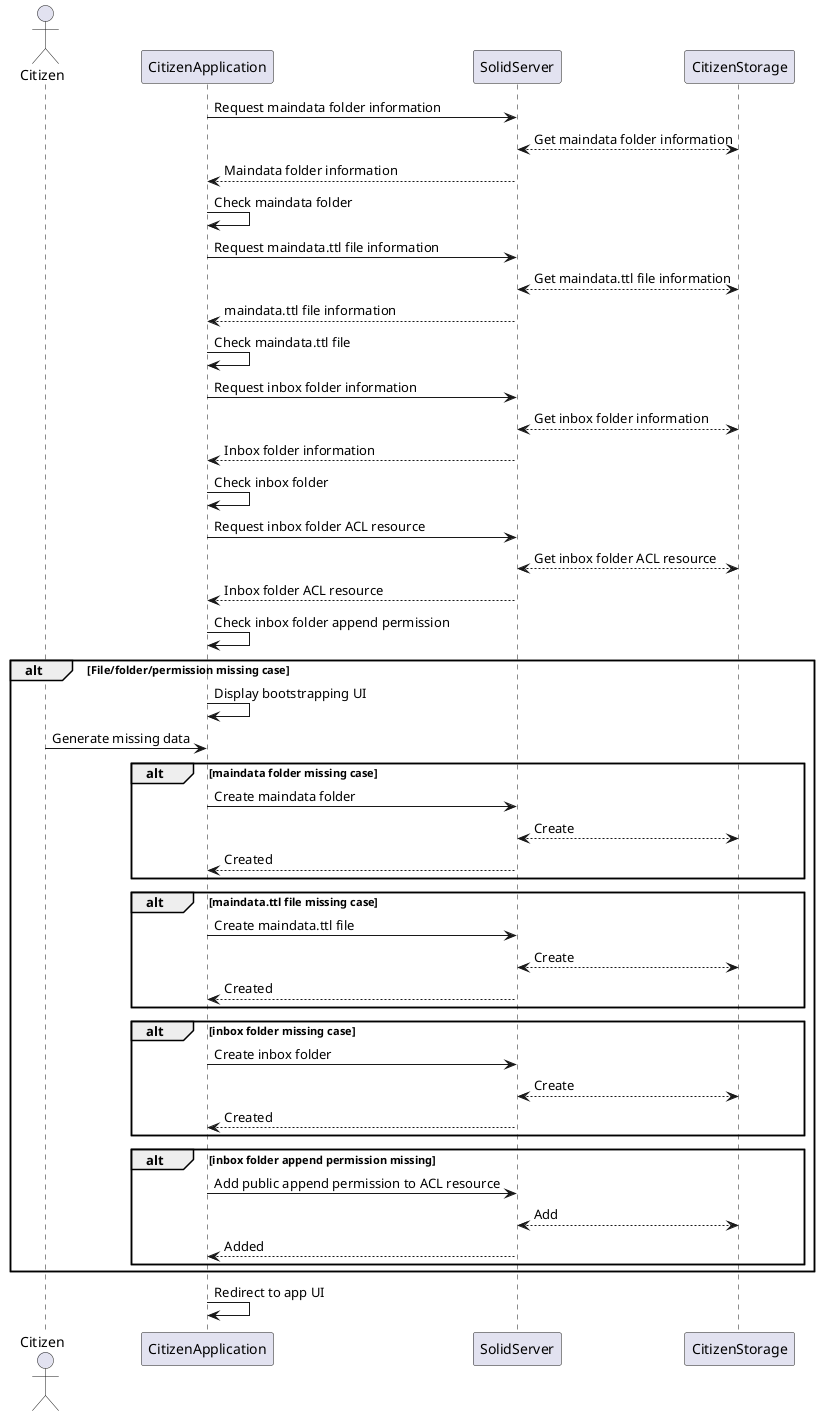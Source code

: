 @startuml
actor Citizen
participant CitizenApplication
participant SolidServer
participant CitizenStorage
'participant Office1Application
'participant Office1Storage
'participant Office1CitizenStorage
'participant Office2Application
'participant Office2Storage
'participant Office2CitizenStorage

'maindata folder check
CitizenApplication -> SolidServer : Request maindata folder information
SolidServer <--> CitizenStorage : Get maindata folder information
CitizenApplication <-- SolidServer : Maindata folder information
CitizenApplication -> CitizenApplication : Check maindata folder

'maindata.ttl file check
CitizenApplication -> SolidServer : Request maindata.ttl file information
SolidServer <--> CitizenStorage : Get maindata.ttl file information
CitizenApplication <-- SolidServer  : maindata.ttl file information
CitizenApplication -> CitizenApplication : Check maindata.ttl file

'inbox folder check
CitizenApplication -> SolidServer : Request inbox folder information
SolidServer <--> CitizenStorage : Get inbox folder information
CitizenApplication <-- SolidServer : Inbox folder information
CitizenApplication -> CitizenApplication : Check inbox folder

'inbox append permission check
CitizenApplication -> SolidServer : Request inbox folder ACL resource
SolidServer <--> CitizenStorage : Get inbox folder ACL resource
CitizenApplication <-- SolidServer : Inbox folder ACL resource
CitizenApplication -> CitizenApplication : Check inbox folder append permission

alt File/folder/permission missing case
    CitizenApplication -> CitizenApplication : Display bootstrapping UI

    Citizen -> CitizenApplication : Generate missing data

    alt maindata folder missing case
        CitizenApplication -> SolidServer : Create maindata folder
        SolidServer <--> CitizenStorage : Create
        CitizenApplication <-- SolidServer : Created
    end

    alt maindata.ttl file missing case
        CitizenApplication -> SolidServer : Create maindata.ttl file
        SolidServer <--> CitizenStorage : Create
        CitizenApplication <-- SolidServer : Created
    end

    alt inbox folder missing case
        CitizenApplication -> SolidServer : Create inbox folder
        SolidServer <--> CitizenStorage : Create
        CitizenApplication <-- SolidServer : Created
    end

    alt inbox folder append permission missing
        CitizenApplication -> SolidServer : Add public append permission to ACL resource
        SolidServer <--> CitizenStorage : Add
        CitizenApplication <-- SolidServer : Added
    end
end

CitizenApplication -> CitizenApplication : Redirect to app UI

@enduml
